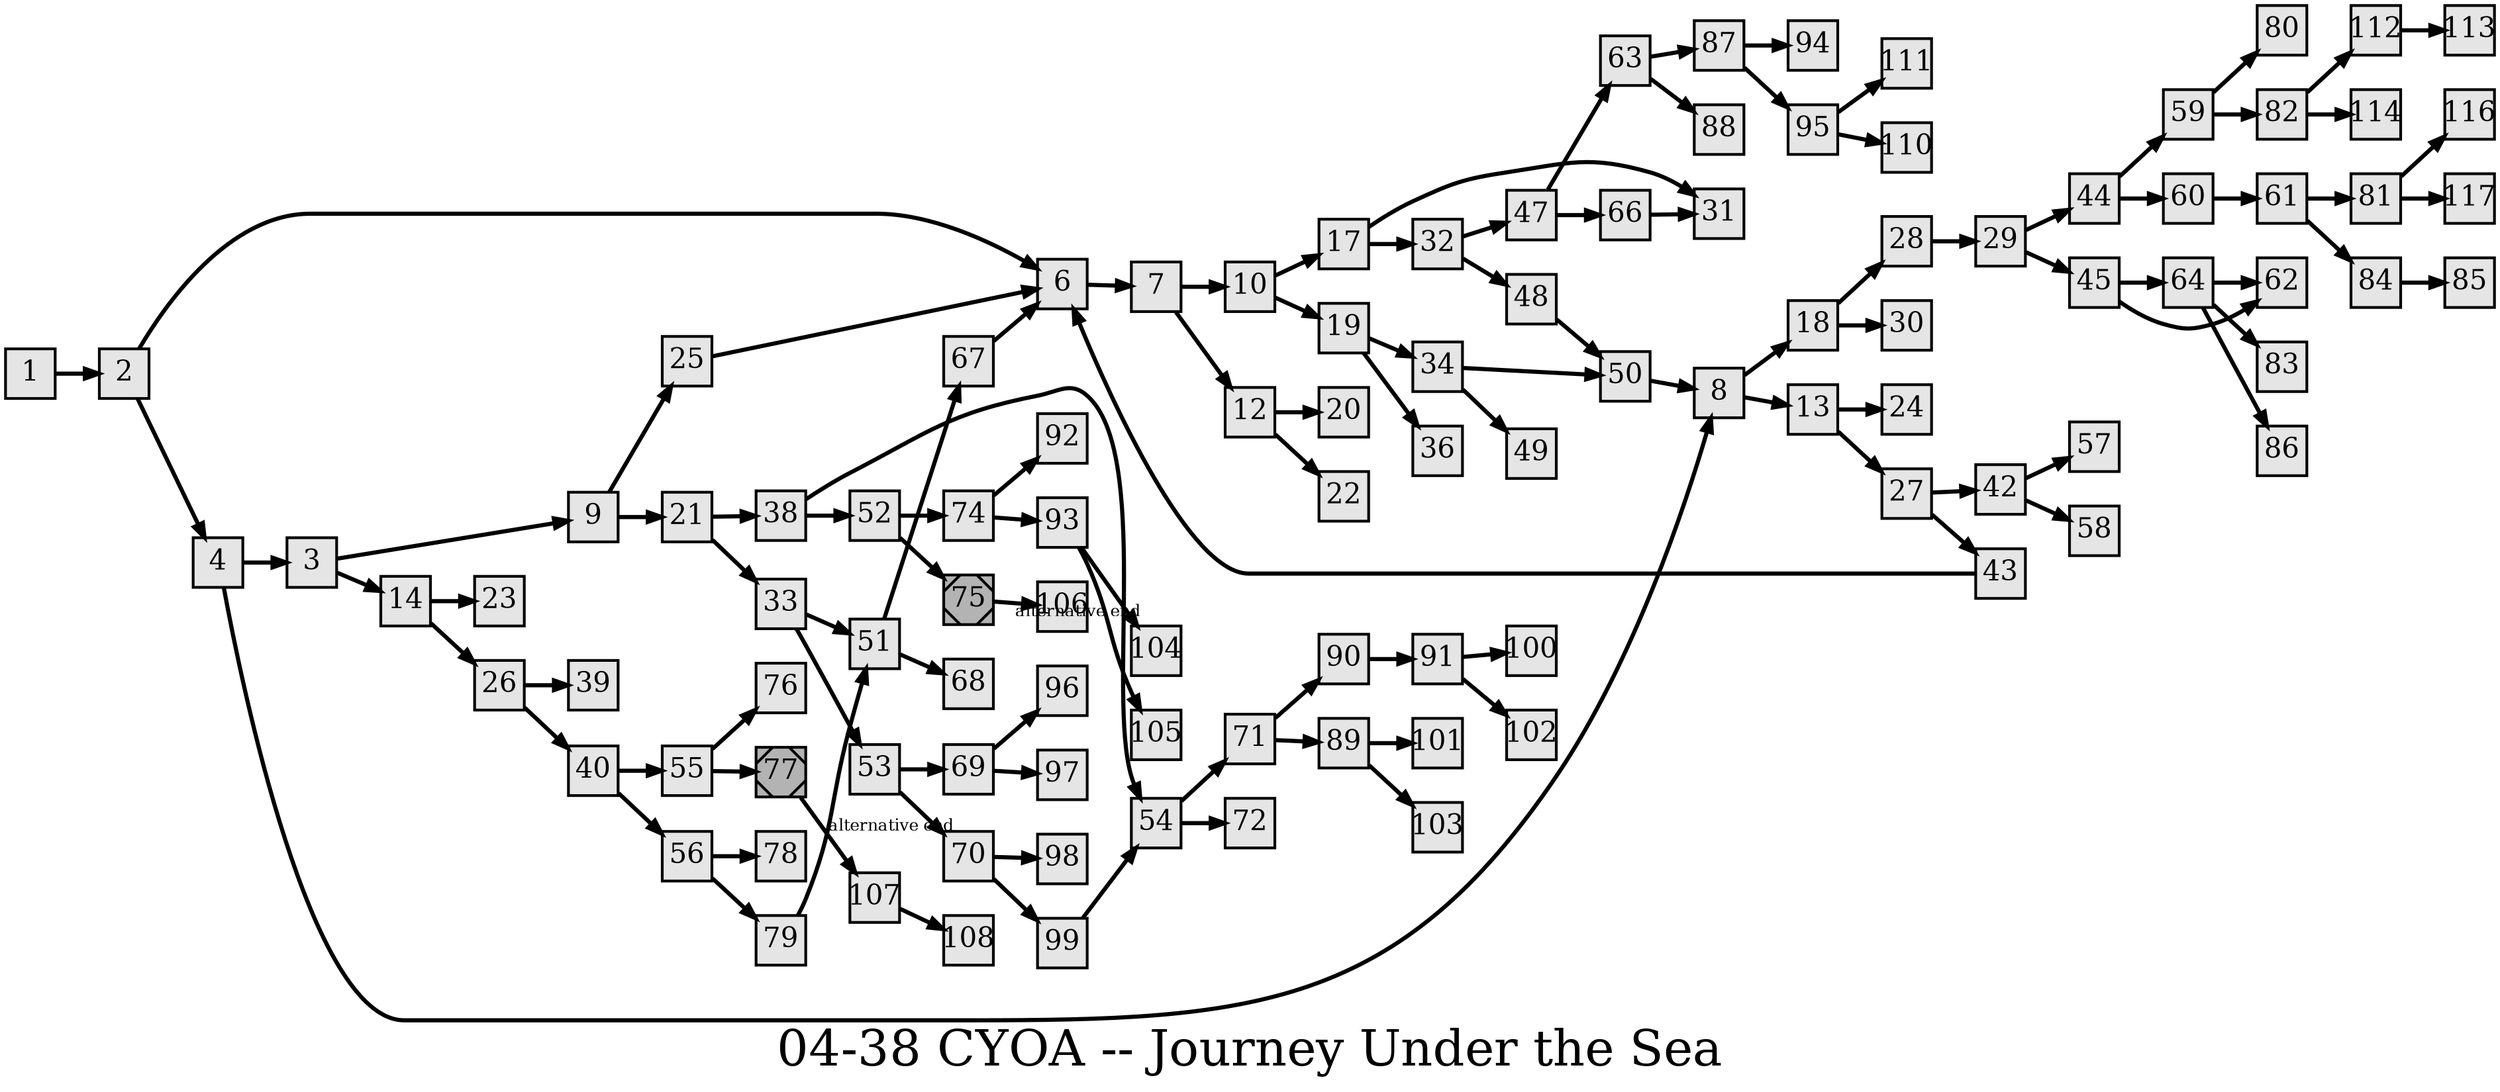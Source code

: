 digraph g{
  graph [ label="04-38 CYOA -- Journey Under the Sea" rankdir=LR, ordering=out, fontsize=36, nodesep="0.35", ranksep="0.45"];
  node  [shape=rect, penwidth=2, fontsize=20, style=filled, fillcolor=grey90, margin="0,0", labelfloat=true, regular=true, fixedsize=true];
  edge  [labelfloat=true, penwidth=3, fontsize=12];

  1 -> 2;
  2 -> 6;
  2 -> 4;
  3 -> 9;
  3 -> 14;
  4 -> 3;
  4 -> 8;
  6 -> 7;
  7 -> 10;
  7 -> 12;
  8 -> 18;
  8 -> 13;
  9 -> 25;
  9 -> 21;
  10 -> 17;
  10 -> 19;
  12 -> 20;
  12 -> 22;
  13 -> 24;
  13 -> 27;
  14 -> 23;
  14 -> 26;
  17 -> 31;
  17 -> 32;
  18 -> 28;
  18 -> 30;
  19 -> 34;
  19 -> 36;
  21 -> 38;
  21 -> 33;
  25 -> 6;
  26 -> 40;
  26 -> 39;
  27 -> 42;
  27 -> 43;
  28 -> 29;
  29 -> 44;
  29 -> 45;
  32 -> 47;
  32 -> 48;
  33 -> 51;
  33 -> 53;
  34 -> 50;
  34 -> 49;
  38 -> 54;
  38 -> 52;
  40 -> 55;
  40 -> 56;
  42 -> 57;
  42 -> 58;
  43 -> 6;
  44 -> 59;
  44 -> 60;
  45 -> 64;
  45 -> 62;
  47 -> 63;
  47 -> 66;
  48 -> 50;
  50 -> 8;
  51 -> 67;
  51 -> 68;
  52 -> 74;
  52 -> 75;
  53 -> 69;
  53 -> 70;
  54 -> 71;
  54 -> 72;
  55 -> 76;
  55 -> 77;
  56 -> 78;
  56 -> 79;
  59 -> 80;
  59 -> 82;
  60 -> 61;
  61 -> 81;
  61 -> 84;
  63 -> 87;
  63 -> 88;
  64 -> 62;
  64 -> 83;
  64 -> 86;
  66 -> 31;
  67 -> 6;
  69 -> 96;
  69 -> 97;
  70 -> 98;
  70 -> 99;
  71 -> 90;
  71 -> 89;
  74 -> 92;
  74 -> 93;
  75 -> 106	[ xlabel="alternative end" ];
  75	[ xlabel="E", shape=Msquare, fontsize=20, fillcolor=grey70, xlabel="" ];
  77 -> 107	[ xlabel="alternative end" ];
  77	[ xlabel="E", shape=Msquare, fontsize=20, fillcolor=grey70, xlabel="" ];
  79 -> 51;
  81 -> 116;
  81 -> 117;
  82 -> 112;
  82 -> 114;
  84 -> 85;
  87 -> 94;
  87 -> 95;
  89 -> 101;
  89 -> 103;
  90 -> 91;
  91 -> 100;
  91 -> 102;
  93 -> 104;
  93 -> 105;
  95 -> 111;
  95 -> 110;
  99 -> 54;
  107 -> 108;
  112 -> 113;
}

